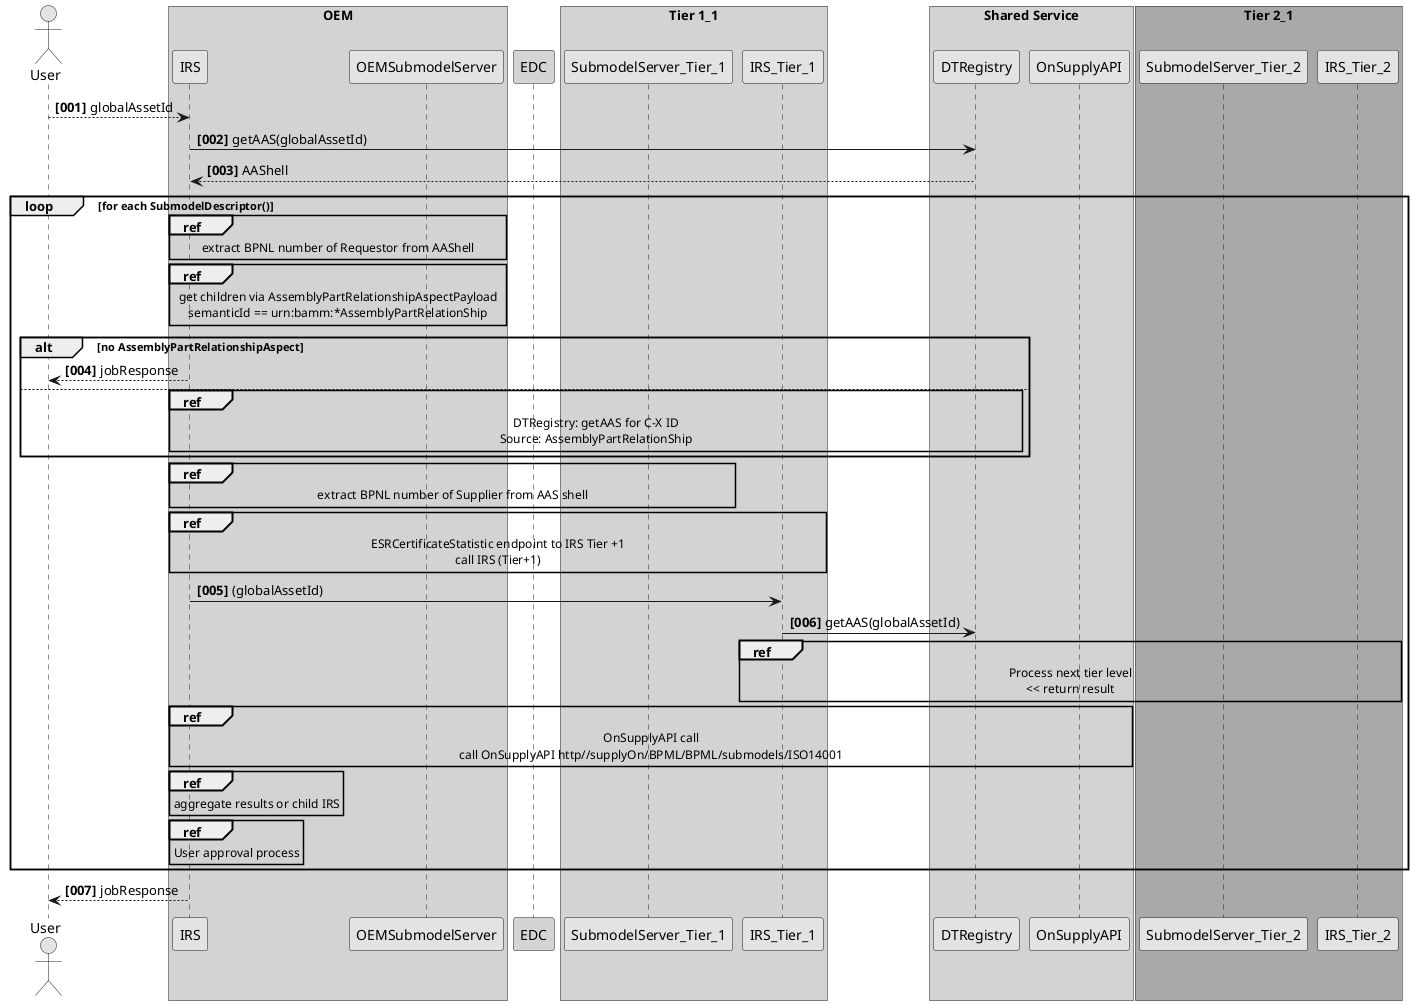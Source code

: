 @startuml
skinparam monochrome true
skinparam shadowing false

autonumber "<b>[000]"

actor User

box "OEM" #LightGrey
User --> IRS: globalAssetId
IRS -> DTRegistry: getAAS(globalAssetId)
IRS <-- DTRegistry: AAShell
participant OEMSubmodelServer

loop for each SubmodelDescriptor()
ref over IRS, OEMSubmodelServer
    extract BPNL number of Requestor from AAShell
end ref
ref over IRS, OEMSubmodelServer
    get children via AssemblyPartRelationshipAspectPayload
    semanticId == urn:bamm:*AssemblyPartRelationShip
end ref
alt no AssemblyPartRelationshipAspect
       User <-- IRS: jobResponse
   else
ref over IRS,DTRegistry
    DTRegistry: getAAS for C-X ID
    Source: AssemblyPartRelationShip
end ref
end opt
ref over IRS, SubmodelServer_Tier_1
    extract BPNL number of Supplier from AAS shell
end ref
ref over IRS, IRS_Tier_1
    ESRCertificateStatistic endpoint to IRS Tier +1
    call IRS (Tier+1)
end ref
    IRS -> IRS_Tier_1 : (globalAssetId)
    IRS_Tier_1 -> DTRegistry: getAAS(globalAssetId)
    ref over IRS_Tier_1, IRS_Tier_2
        Process next tier level
        << return result
    end ref
ref over IRS, OnSupplyAPI
    OnSupplyAPI call
    call OnSupplyAPI http//supplyOn/BPML/BPML/submodels/ISO14001
end ref
ref over IRS
    aggregate results or child IRS
end ref
ref over IRS
    User approval process
end ref
end loop


end box

participant "EDC" as EDC1 #99FF99

box "Tier 1_1" #LightGrey
participant SubmodelServer_Tier_1
participant IRS_Tier_1
end box

box "Shared Service" #LightGrey
participant DTRegistry
participant OnSupplyAPI
end box

box "Tier 2_1" #DarkGrey
participant SubmodelServer_Tier_2
participant IRS_Tier_2
end box

User <-- IRS: jobResponse

@enduml